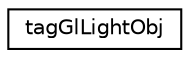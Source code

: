 digraph "Graphical Class Hierarchy"
{
 // LATEX_PDF_SIZE
  edge [fontname="Helvetica",fontsize="10",labelfontname="Helvetica",labelfontsize="10"];
  node [fontname="Helvetica",fontsize="10",shape=record];
  rankdir="LR";
  Node0 [label="tagGlLightObj",height=0.2,width=0.4,color="black", fillcolor="white", style="filled",URL="$structtag_gl_light_obj.html",tooltip=" "];
}
